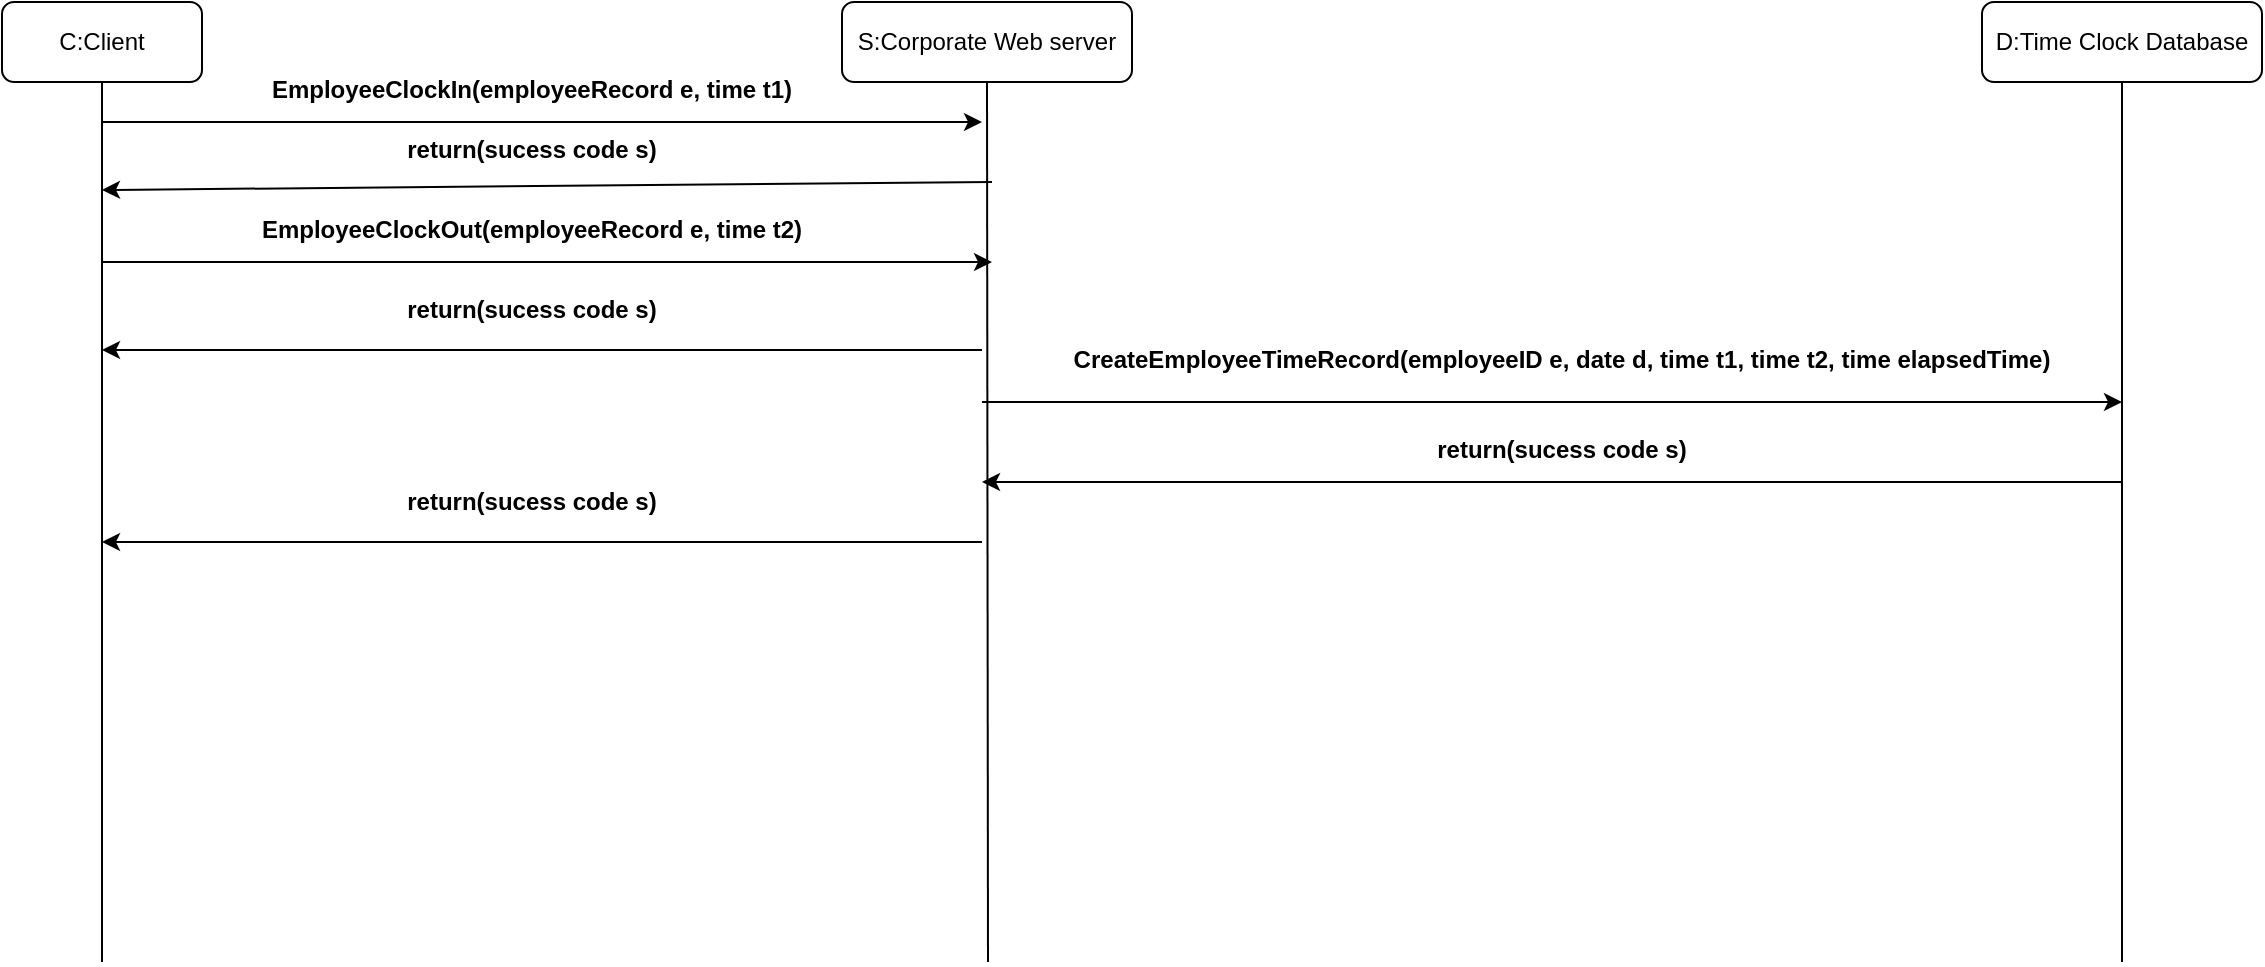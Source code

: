 <mxfile version="20.3.3" type="github">
  <diagram id="CslgPmcmwdVkwZHx8b5c" name="Page-1">
    <mxGraphModel dx="1422" dy="780" grid="1" gridSize="10" guides="1" tooltips="1" connect="1" arrows="1" fold="1" page="1" pageScale="1" pageWidth="850" pageHeight="1100" math="0" shadow="0">
      <root>
        <mxCell id="0" />
        <mxCell id="1" parent="0" />
        <mxCell id="hbxsilxib6MLBgu_tOjK-1" value="C:Client" style="rounded=1;whiteSpace=wrap;html=1;" vertex="1" parent="1">
          <mxGeometry x="100" y="120" width="100" height="40" as="geometry" />
        </mxCell>
        <mxCell id="hbxsilxib6MLBgu_tOjK-2" value="S:Corporate Web server" style="rounded=1;whiteSpace=wrap;html=1;" vertex="1" parent="1">
          <mxGeometry x="520" y="120" width="145" height="40" as="geometry" />
        </mxCell>
        <mxCell id="hbxsilxib6MLBgu_tOjK-3" value="D:Time Clock Database" style="rounded=1;whiteSpace=wrap;html=1;" vertex="1" parent="1">
          <mxGeometry x="1090" y="120" width="140" height="40" as="geometry" />
        </mxCell>
        <mxCell id="hbxsilxib6MLBgu_tOjK-4" value="" style="endArrow=none;html=1;rounded=0;entryX=0.5;entryY=1;entryDx=0;entryDy=0;" edge="1" parent="1" target="hbxsilxib6MLBgu_tOjK-1">
          <mxGeometry width="50" height="50" relative="1" as="geometry">
            <mxPoint x="150" y="600" as="sourcePoint" />
            <mxPoint x="450" y="370" as="targetPoint" />
          </mxGeometry>
        </mxCell>
        <mxCell id="hbxsilxib6MLBgu_tOjK-5" value="" style="endArrow=none;html=1;rounded=0;entryX=0.5;entryY=1;entryDx=0;entryDy=0;" edge="1" parent="1" target="hbxsilxib6MLBgu_tOjK-2">
          <mxGeometry width="50" height="50" relative="1" as="geometry">
            <mxPoint x="593" y="600" as="sourcePoint" />
            <mxPoint x="610" y="200" as="targetPoint" />
          </mxGeometry>
        </mxCell>
        <mxCell id="hbxsilxib6MLBgu_tOjK-6" value="" style="endArrow=none;html=1;rounded=0;entryX=0.5;entryY=1;entryDx=0;entryDy=0;" edge="1" parent="1" target="hbxsilxib6MLBgu_tOjK-3">
          <mxGeometry width="50" height="50" relative="1" as="geometry">
            <mxPoint x="1160" y="600" as="sourcePoint" />
            <mxPoint x="1190" y="230" as="targetPoint" />
          </mxGeometry>
        </mxCell>
        <mxCell id="hbxsilxib6MLBgu_tOjK-7" value="" style="endArrow=classic;html=1;rounded=0;" edge="1" parent="1">
          <mxGeometry width="50" height="50" relative="1" as="geometry">
            <mxPoint x="150" y="180" as="sourcePoint" />
            <mxPoint x="590" y="180" as="targetPoint" />
          </mxGeometry>
        </mxCell>
        <mxCell id="hbxsilxib6MLBgu_tOjK-9" value="EmployeeClockIn(employeeRecord e, time t1)" style="text;align=center;fontStyle=1;verticalAlign=middle;spacingLeft=3;spacingRight=3;strokeColor=none;rotatable=0;points=[[0,0.5],[1,0.5]];portConstraint=eastwest;" vertex="1" parent="1">
          <mxGeometry x="320" y="150" width="90" height="26" as="geometry" />
        </mxCell>
        <mxCell id="hbxsilxib6MLBgu_tOjK-10" value="" style="endArrow=classic;html=1;rounded=0;" edge="1" parent="1">
          <mxGeometry width="50" height="50" relative="1" as="geometry">
            <mxPoint x="150" y="250" as="sourcePoint" />
            <mxPoint x="595" y="250" as="targetPoint" />
            <Array as="points">
              <mxPoint x="355" y="250" />
            </Array>
          </mxGeometry>
        </mxCell>
        <mxCell id="hbxsilxib6MLBgu_tOjK-12" value="EmployeeClockOut(employeeRecord e, time t2)" style="text;align=center;fontStyle=1;verticalAlign=middle;spacingLeft=3;spacingRight=3;strokeColor=none;rotatable=0;points=[[0,0.5],[1,0.5]];portConstraint=eastwest;" vertex="1" parent="1">
          <mxGeometry x="325" y="220" width="80" height="26" as="geometry" />
        </mxCell>
        <mxCell id="hbxsilxib6MLBgu_tOjK-13" value="" style="endArrow=classic;html=1;rounded=0;" edge="1" parent="1">
          <mxGeometry width="50" height="50" relative="1" as="geometry">
            <mxPoint x="590" y="320" as="sourcePoint" />
            <mxPoint x="1160" y="320" as="targetPoint" />
          </mxGeometry>
        </mxCell>
        <mxCell id="hbxsilxib6MLBgu_tOjK-14" value="CreateEmployeeTimeRecord(employeeID e, date d, time t1, time t2, time elapsedTime)" style="text;align=center;fontStyle=1;verticalAlign=middle;spacingLeft=3;spacingRight=3;strokeColor=none;rotatable=0;points=[[0,0.5],[1,0.5]];portConstraint=eastwest;" vertex="1" parent="1">
          <mxGeometry x="830" y="280" width="100" height="36" as="geometry" />
        </mxCell>
        <mxCell id="hbxsilxib6MLBgu_tOjK-15" value="" style="endArrow=classic;html=1;rounded=0;" edge="1" parent="1">
          <mxGeometry width="50" height="50" relative="1" as="geometry">
            <mxPoint x="1160" y="360" as="sourcePoint" />
            <mxPoint x="590" y="360" as="targetPoint" />
          </mxGeometry>
        </mxCell>
        <mxCell id="hbxsilxib6MLBgu_tOjK-16" value="return(sucess code s)" style="text;align=center;fontStyle=1;verticalAlign=middle;spacingLeft=3;spacingRight=3;strokeColor=none;rotatable=0;points=[[0,0.5],[1,0.5]];portConstraint=eastwest;" vertex="1" parent="1">
          <mxGeometry x="840" y="330" width="80" height="26" as="geometry" />
        </mxCell>
        <mxCell id="hbxsilxib6MLBgu_tOjK-17" value="" style="endArrow=classic;html=1;rounded=0;" edge="1" parent="1">
          <mxGeometry width="50" height="50" relative="1" as="geometry">
            <mxPoint x="590" y="390" as="sourcePoint" />
            <mxPoint x="150" y="390" as="targetPoint" />
          </mxGeometry>
        </mxCell>
        <mxCell id="hbxsilxib6MLBgu_tOjK-18" value="return(sucess code s)" style="text;align=center;fontStyle=1;verticalAlign=middle;spacingLeft=3;spacingRight=3;strokeColor=none;rotatable=0;points=[[0,0.5],[1,0.5]];portConstraint=eastwest;" vertex="1" parent="1">
          <mxGeometry x="325" y="356" width="80" height="26" as="geometry" />
        </mxCell>
        <mxCell id="hbxsilxib6MLBgu_tOjK-19" value="" style="endArrow=classic;html=1;rounded=0;" edge="1" parent="1">
          <mxGeometry width="50" height="50" relative="1" as="geometry">
            <mxPoint x="595" y="210" as="sourcePoint" />
            <mxPoint x="150" y="214" as="targetPoint" />
          </mxGeometry>
        </mxCell>
        <mxCell id="hbxsilxib6MLBgu_tOjK-20" value="return(sucess code s)" style="text;align=center;fontStyle=1;verticalAlign=middle;spacingLeft=3;spacingRight=3;strokeColor=none;rotatable=0;points=[[0,0.5],[1,0.5]];portConstraint=eastwest;" vertex="1" parent="1">
          <mxGeometry x="325" y="180" width="80" height="26" as="geometry" />
        </mxCell>
        <mxCell id="hbxsilxib6MLBgu_tOjK-23" value="" style="endArrow=classic;html=1;rounded=0;" edge="1" parent="1">
          <mxGeometry width="50" height="50" relative="1" as="geometry">
            <mxPoint x="590" y="294" as="sourcePoint" />
            <mxPoint x="150" y="294" as="targetPoint" />
          </mxGeometry>
        </mxCell>
        <mxCell id="hbxsilxib6MLBgu_tOjK-24" value="return(sucess code s)" style="text;align=center;fontStyle=1;verticalAlign=middle;spacingLeft=3;spacingRight=3;strokeColor=none;rotatable=0;points=[[0,0.5],[1,0.5]];portConstraint=eastwest;" vertex="1" parent="1">
          <mxGeometry x="325" y="260" width="80" height="26" as="geometry" />
        </mxCell>
      </root>
    </mxGraphModel>
  </diagram>
</mxfile>
